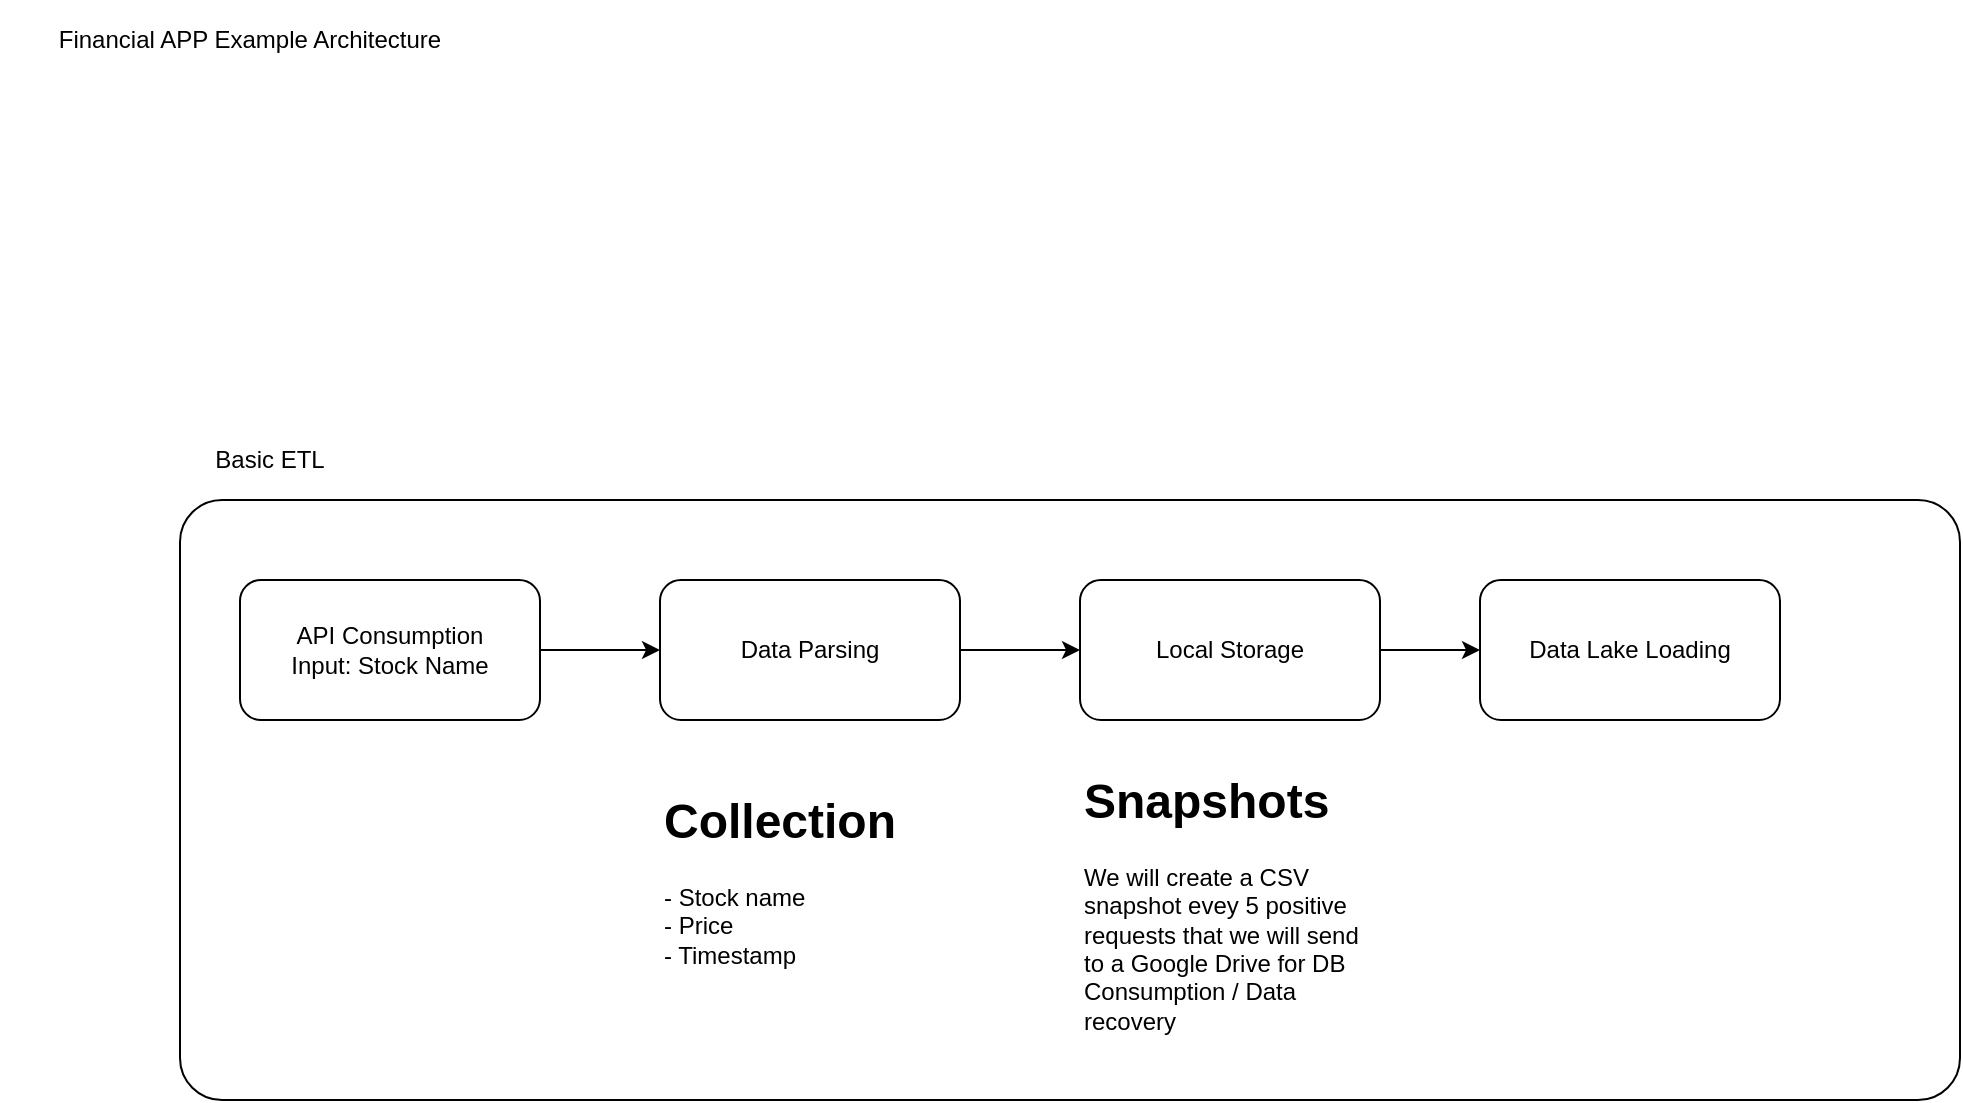 <mxfile version="26.0.16">
  <diagram name="Página-1" id="P629Ekrg5bdEhE2zrpEa">
    <mxGraphModel dx="1834" dy="785" grid="1" gridSize="10" guides="1" tooltips="1" connect="1" arrows="1" fold="1" page="0" pageScale="1" pageWidth="827" pageHeight="1169" math="0" shadow="0">
      <root>
        <mxCell id="0" />
        <mxCell id="1" parent="0" />
        <mxCell id="cMBE0d9DRBvhQ3us1sOP-1" value="Financial APP Example Architecture" style="text;html=1;align=center;verticalAlign=middle;whiteSpace=wrap;rounded=0;" vertex="1" parent="1">
          <mxGeometry x="-280" y="160" width="250" height="40" as="geometry" />
        </mxCell>
        <mxCell id="cMBE0d9DRBvhQ3us1sOP-6" style="edgeStyle=orthogonalEdgeStyle;rounded=0;orthogonalLoop=1;jettySize=auto;html=1;" edge="1" parent="1" source="cMBE0d9DRBvhQ3us1sOP-2" target="cMBE0d9DRBvhQ3us1sOP-4">
          <mxGeometry relative="1" as="geometry" />
        </mxCell>
        <mxCell id="cMBE0d9DRBvhQ3us1sOP-2" value="API Consumption&lt;div&gt;Input: Stock Name&lt;/div&gt;" style="rounded=1;whiteSpace=wrap;html=1;" vertex="1" parent="1">
          <mxGeometry x="-160" y="450" width="150" height="70" as="geometry" />
        </mxCell>
        <mxCell id="cMBE0d9DRBvhQ3us1sOP-3" value="Basic ETL" style="text;html=1;align=center;verticalAlign=middle;whiteSpace=wrap;rounded=0;" vertex="1" parent="1">
          <mxGeometry x="-180" y="370" width="70" height="40" as="geometry" />
        </mxCell>
        <mxCell id="cMBE0d9DRBvhQ3us1sOP-7" style="edgeStyle=orthogonalEdgeStyle;rounded=0;orthogonalLoop=1;jettySize=auto;html=1;entryX=0;entryY=0.5;entryDx=0;entryDy=0;" edge="1" parent="1" source="cMBE0d9DRBvhQ3us1sOP-4" target="cMBE0d9DRBvhQ3us1sOP-5">
          <mxGeometry relative="1" as="geometry" />
        </mxCell>
        <mxCell id="cMBE0d9DRBvhQ3us1sOP-4" value="Data Parsing" style="rounded=1;whiteSpace=wrap;html=1;" vertex="1" parent="1">
          <mxGeometry x="50" y="450" width="150" height="70" as="geometry" />
        </mxCell>
        <mxCell id="cMBE0d9DRBvhQ3us1sOP-9" style="edgeStyle=orthogonalEdgeStyle;rounded=0;orthogonalLoop=1;jettySize=auto;html=1;entryX=0;entryY=0.5;entryDx=0;entryDy=0;" edge="1" parent="1" source="cMBE0d9DRBvhQ3us1sOP-5" target="cMBE0d9DRBvhQ3us1sOP-8">
          <mxGeometry relative="1" as="geometry" />
        </mxCell>
        <mxCell id="cMBE0d9DRBvhQ3us1sOP-5" value="Local Storage" style="rounded=1;whiteSpace=wrap;html=1;" vertex="1" parent="1">
          <mxGeometry x="260" y="450" width="150" height="70" as="geometry" />
        </mxCell>
        <mxCell id="cMBE0d9DRBvhQ3us1sOP-8" value="Data Lake Loading" style="rounded=1;whiteSpace=wrap;html=1;" vertex="1" parent="1">
          <mxGeometry x="460" y="450" width="150" height="70" as="geometry" />
        </mxCell>
        <mxCell id="cMBE0d9DRBvhQ3us1sOP-12" value="&lt;h1 style=&quot;margin-top: 0px;&quot;&gt;Snapshots&lt;/h1&gt;&lt;div&gt;We will create a CSV snapshot evey 5 positive requests that we will send to a Google Drive for DB Consumption / Data recovery&lt;/div&gt;" style="text;html=1;whiteSpace=wrap;overflow=hidden;rounded=0;" vertex="1" parent="1">
          <mxGeometry x="260" y="540" width="150" height="140" as="geometry" />
        </mxCell>
        <mxCell id="cMBE0d9DRBvhQ3us1sOP-13" value="&lt;h1 style=&quot;margin-top: 0px;&quot;&gt;Collection&lt;br&gt;&lt;/h1&gt;&lt;div&gt;- Stock name&lt;/div&gt;&lt;div&gt;- Price&lt;/div&gt;&lt;div&gt;- Timestamp&lt;/div&gt;" style="text;html=1;whiteSpace=wrap;overflow=hidden;rounded=0;" vertex="1" parent="1">
          <mxGeometry x="50" y="550" width="150" height="140" as="geometry" />
        </mxCell>
        <mxCell id="cMBE0d9DRBvhQ3us1sOP-14" value="" style="rounded=1;whiteSpace=wrap;html=1;fillColor=none;arcSize=7;strokeColor=light-dark(#000000,#FF9933);" vertex="1" parent="1">
          <mxGeometry x="-190" y="410" width="890" height="300" as="geometry" />
        </mxCell>
      </root>
    </mxGraphModel>
  </diagram>
</mxfile>

